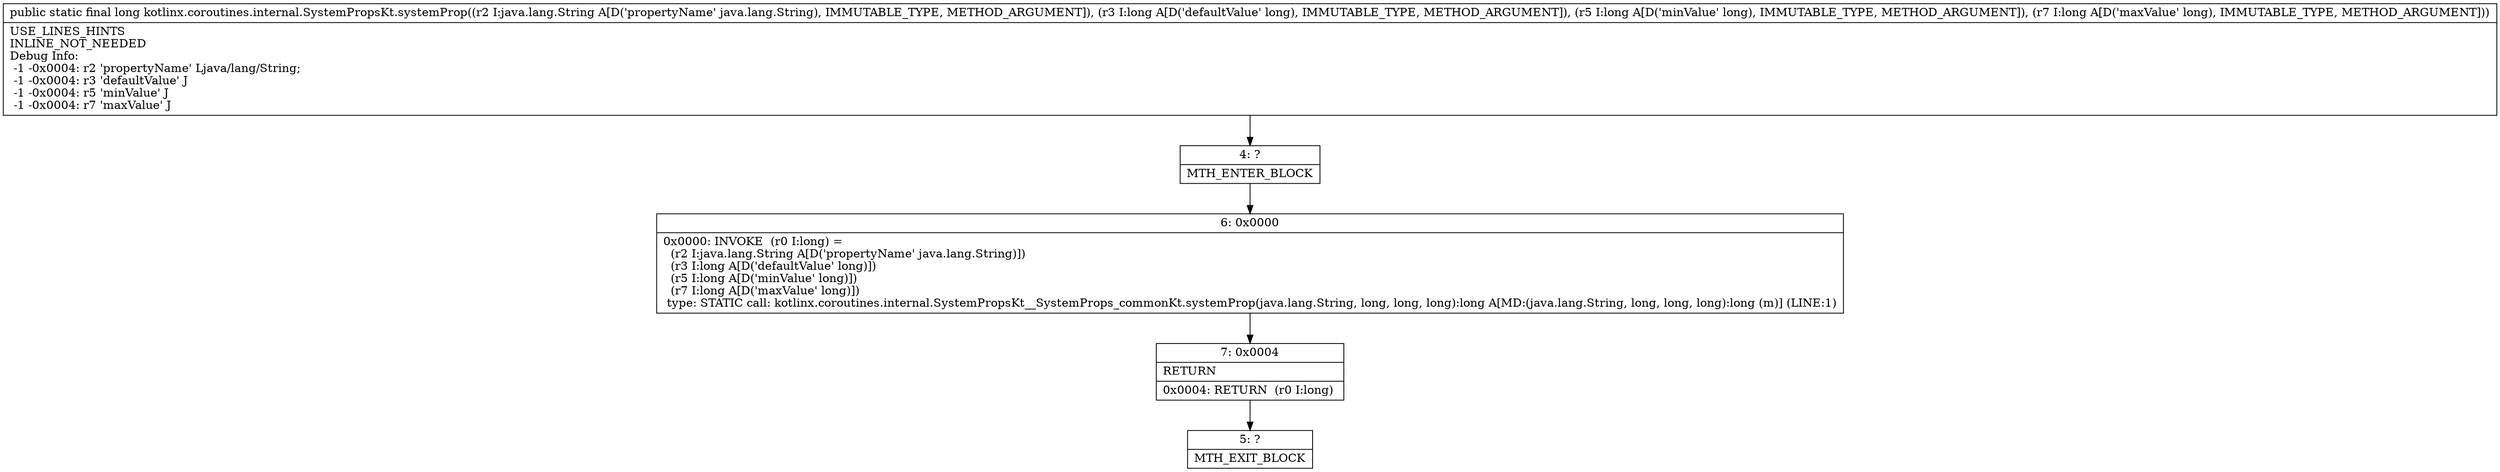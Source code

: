 digraph "CFG forkotlinx.coroutines.internal.SystemPropsKt.systemProp(Ljava\/lang\/String;JJJ)J" {
Node_4 [shape=record,label="{4\:\ ?|MTH_ENTER_BLOCK\l}"];
Node_6 [shape=record,label="{6\:\ 0x0000|0x0000: INVOKE  (r0 I:long) = \l  (r2 I:java.lang.String A[D('propertyName' java.lang.String)])\l  (r3 I:long A[D('defaultValue' long)])\l  (r5 I:long A[D('minValue' long)])\l  (r7 I:long A[D('maxValue' long)])\l type: STATIC call: kotlinx.coroutines.internal.SystemPropsKt__SystemProps_commonKt.systemProp(java.lang.String, long, long, long):long A[MD:(java.lang.String, long, long, long):long (m)] (LINE:1)\l}"];
Node_7 [shape=record,label="{7\:\ 0x0004|RETURN\l|0x0004: RETURN  (r0 I:long) \l}"];
Node_5 [shape=record,label="{5\:\ ?|MTH_EXIT_BLOCK\l}"];
MethodNode[shape=record,label="{public static final long kotlinx.coroutines.internal.SystemPropsKt.systemProp((r2 I:java.lang.String A[D('propertyName' java.lang.String), IMMUTABLE_TYPE, METHOD_ARGUMENT]), (r3 I:long A[D('defaultValue' long), IMMUTABLE_TYPE, METHOD_ARGUMENT]), (r5 I:long A[D('minValue' long), IMMUTABLE_TYPE, METHOD_ARGUMENT]), (r7 I:long A[D('maxValue' long), IMMUTABLE_TYPE, METHOD_ARGUMENT]))  | USE_LINES_HINTS\lINLINE_NOT_NEEDED\lDebug Info:\l  \-1 \-0x0004: r2 'propertyName' Ljava\/lang\/String;\l  \-1 \-0x0004: r3 'defaultValue' J\l  \-1 \-0x0004: r5 'minValue' J\l  \-1 \-0x0004: r7 'maxValue' J\l}"];
MethodNode -> Node_4;Node_4 -> Node_6;
Node_6 -> Node_7;
Node_7 -> Node_5;
}

